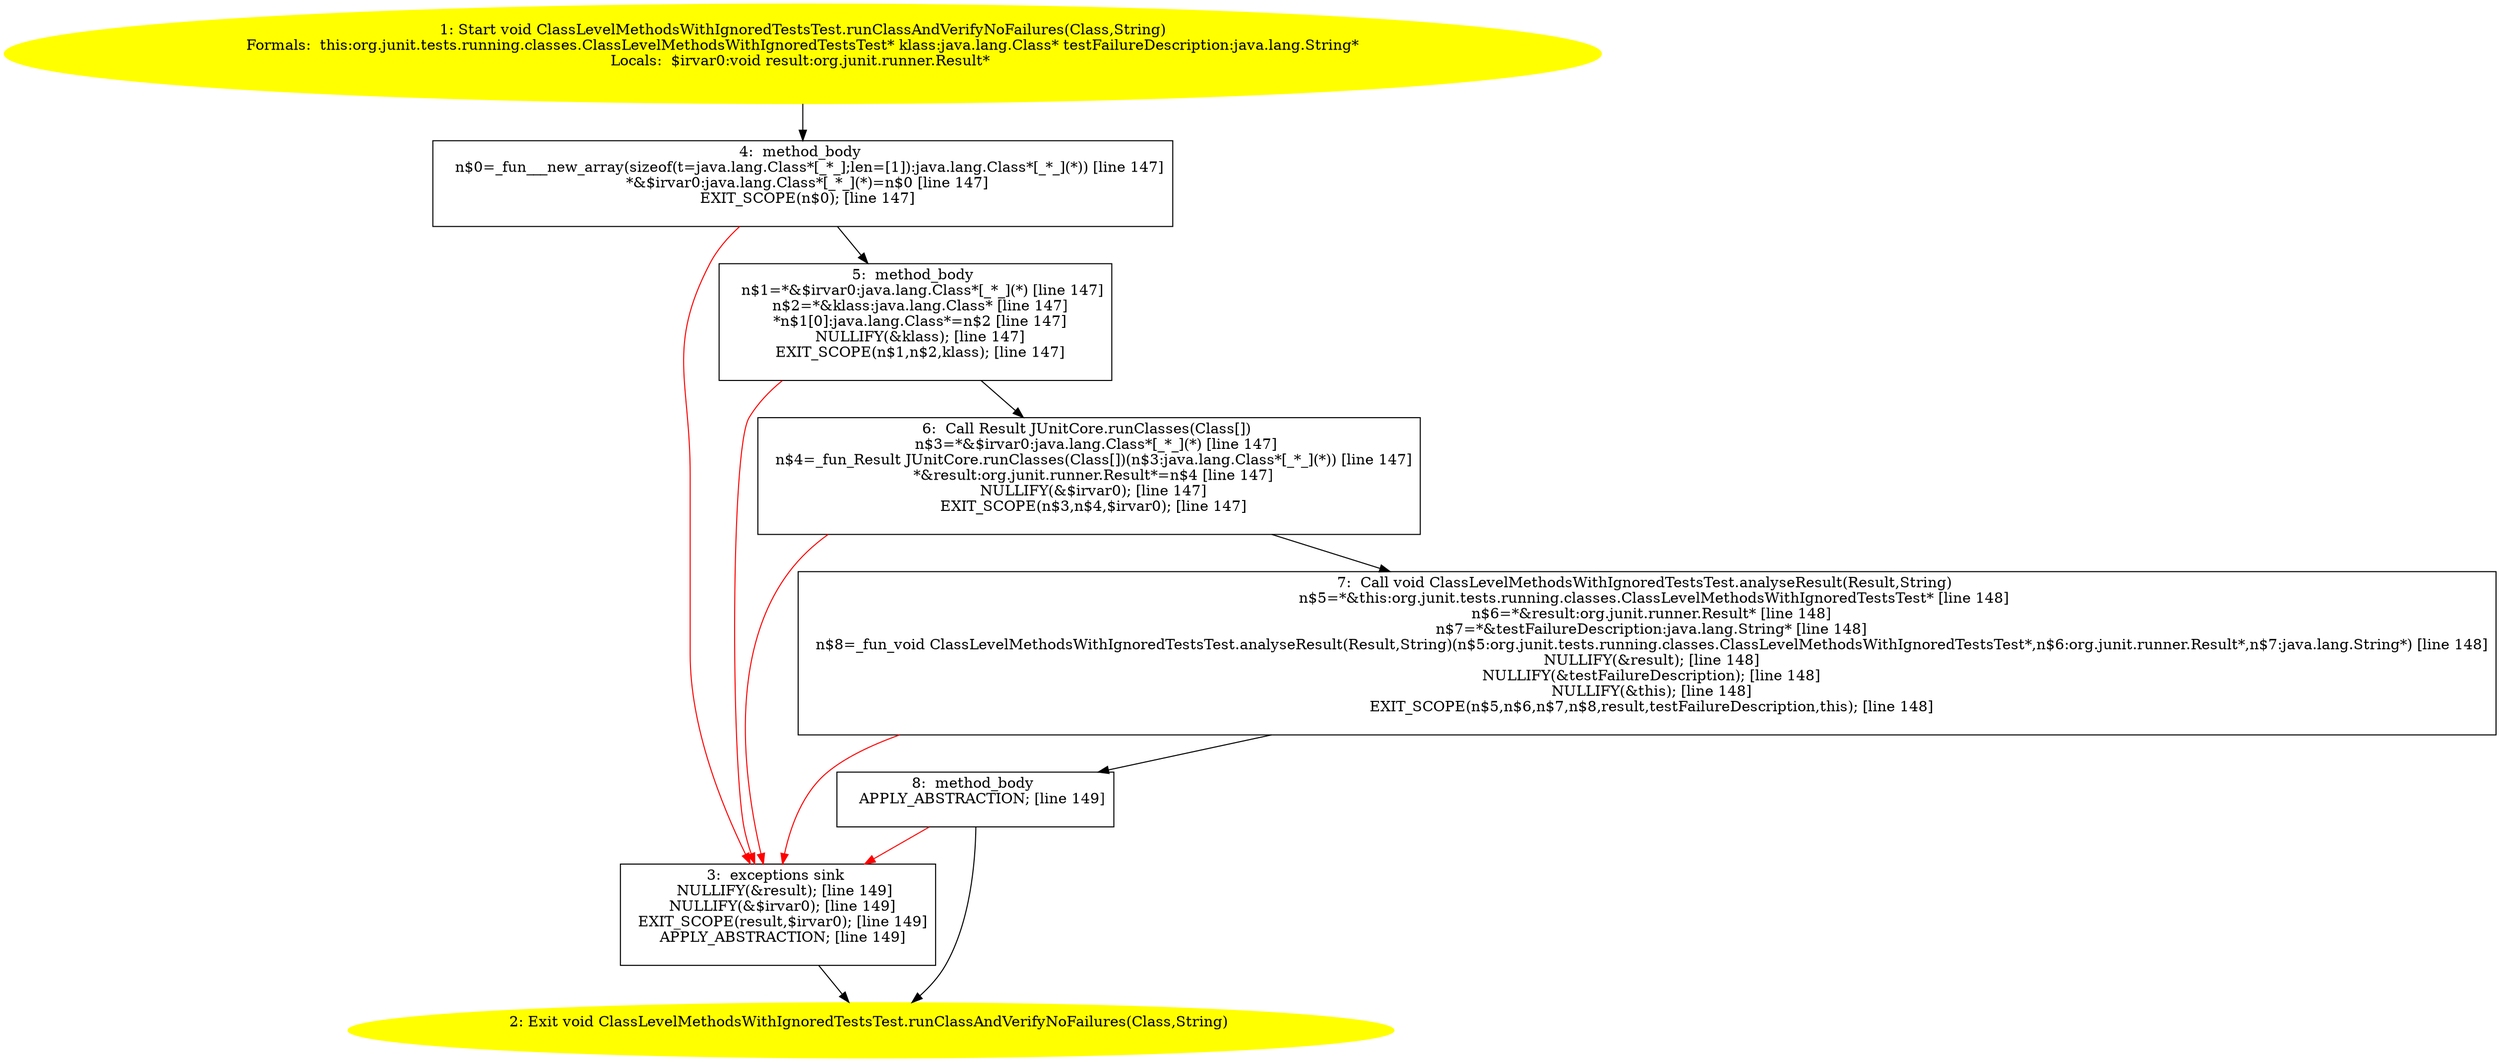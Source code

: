 /* @generated */
digraph cfg {
"org.junit.tests.running.classes.ClassLevelMethodsWithIgnoredTestsTest.runClassAndVerifyNoFailures(ja.7704a63fdd1ab6e665455b7116cd6c50_1" [label="1: Start void ClassLevelMethodsWithIgnoredTestsTest.runClassAndVerifyNoFailures(Class,String)\nFormals:  this:org.junit.tests.running.classes.ClassLevelMethodsWithIgnoredTestsTest* klass:java.lang.Class* testFailureDescription:java.lang.String*\nLocals:  $irvar0:void result:org.junit.runner.Result* \n  " color=yellow style=filled]
	

	 "org.junit.tests.running.classes.ClassLevelMethodsWithIgnoredTestsTest.runClassAndVerifyNoFailures(ja.7704a63fdd1ab6e665455b7116cd6c50_1" -> "org.junit.tests.running.classes.ClassLevelMethodsWithIgnoredTestsTest.runClassAndVerifyNoFailures(ja.7704a63fdd1ab6e665455b7116cd6c50_4" ;
"org.junit.tests.running.classes.ClassLevelMethodsWithIgnoredTestsTest.runClassAndVerifyNoFailures(ja.7704a63fdd1ab6e665455b7116cd6c50_2" [label="2: Exit void ClassLevelMethodsWithIgnoredTestsTest.runClassAndVerifyNoFailures(Class,String) \n  " color=yellow style=filled]
	

"org.junit.tests.running.classes.ClassLevelMethodsWithIgnoredTestsTest.runClassAndVerifyNoFailures(ja.7704a63fdd1ab6e665455b7116cd6c50_3" [label="3:  exceptions sink \n   NULLIFY(&result); [line 149]\n  NULLIFY(&$irvar0); [line 149]\n  EXIT_SCOPE(result,$irvar0); [line 149]\n  APPLY_ABSTRACTION; [line 149]\n " shape="box"]
	

	 "org.junit.tests.running.classes.ClassLevelMethodsWithIgnoredTestsTest.runClassAndVerifyNoFailures(ja.7704a63fdd1ab6e665455b7116cd6c50_3" -> "org.junit.tests.running.classes.ClassLevelMethodsWithIgnoredTestsTest.runClassAndVerifyNoFailures(ja.7704a63fdd1ab6e665455b7116cd6c50_2" ;
"org.junit.tests.running.classes.ClassLevelMethodsWithIgnoredTestsTest.runClassAndVerifyNoFailures(ja.7704a63fdd1ab6e665455b7116cd6c50_4" [label="4:  method_body \n   n$0=_fun___new_array(sizeof(t=java.lang.Class*[_*_];len=[1]):java.lang.Class*[_*_](*)) [line 147]\n  *&$irvar0:java.lang.Class*[_*_](*)=n$0 [line 147]\n  EXIT_SCOPE(n$0); [line 147]\n " shape="box"]
	

	 "org.junit.tests.running.classes.ClassLevelMethodsWithIgnoredTestsTest.runClassAndVerifyNoFailures(ja.7704a63fdd1ab6e665455b7116cd6c50_4" -> "org.junit.tests.running.classes.ClassLevelMethodsWithIgnoredTestsTest.runClassAndVerifyNoFailures(ja.7704a63fdd1ab6e665455b7116cd6c50_5" ;
	 "org.junit.tests.running.classes.ClassLevelMethodsWithIgnoredTestsTest.runClassAndVerifyNoFailures(ja.7704a63fdd1ab6e665455b7116cd6c50_4" -> "org.junit.tests.running.classes.ClassLevelMethodsWithIgnoredTestsTest.runClassAndVerifyNoFailures(ja.7704a63fdd1ab6e665455b7116cd6c50_3" [color="red" ];
"org.junit.tests.running.classes.ClassLevelMethodsWithIgnoredTestsTest.runClassAndVerifyNoFailures(ja.7704a63fdd1ab6e665455b7116cd6c50_5" [label="5:  method_body \n   n$1=*&$irvar0:java.lang.Class*[_*_](*) [line 147]\n  n$2=*&klass:java.lang.Class* [line 147]\n  *n$1[0]:java.lang.Class*=n$2 [line 147]\n  NULLIFY(&klass); [line 147]\n  EXIT_SCOPE(n$1,n$2,klass); [line 147]\n " shape="box"]
	

	 "org.junit.tests.running.classes.ClassLevelMethodsWithIgnoredTestsTest.runClassAndVerifyNoFailures(ja.7704a63fdd1ab6e665455b7116cd6c50_5" -> "org.junit.tests.running.classes.ClassLevelMethodsWithIgnoredTestsTest.runClassAndVerifyNoFailures(ja.7704a63fdd1ab6e665455b7116cd6c50_6" ;
	 "org.junit.tests.running.classes.ClassLevelMethodsWithIgnoredTestsTest.runClassAndVerifyNoFailures(ja.7704a63fdd1ab6e665455b7116cd6c50_5" -> "org.junit.tests.running.classes.ClassLevelMethodsWithIgnoredTestsTest.runClassAndVerifyNoFailures(ja.7704a63fdd1ab6e665455b7116cd6c50_3" [color="red" ];
"org.junit.tests.running.classes.ClassLevelMethodsWithIgnoredTestsTest.runClassAndVerifyNoFailures(ja.7704a63fdd1ab6e665455b7116cd6c50_6" [label="6:  Call Result JUnitCore.runClasses(Class[]) \n   n$3=*&$irvar0:java.lang.Class*[_*_](*) [line 147]\n  n$4=_fun_Result JUnitCore.runClasses(Class[])(n$3:java.lang.Class*[_*_](*)) [line 147]\n  *&result:org.junit.runner.Result*=n$4 [line 147]\n  NULLIFY(&$irvar0); [line 147]\n  EXIT_SCOPE(n$3,n$4,$irvar0); [line 147]\n " shape="box"]
	

	 "org.junit.tests.running.classes.ClassLevelMethodsWithIgnoredTestsTest.runClassAndVerifyNoFailures(ja.7704a63fdd1ab6e665455b7116cd6c50_6" -> "org.junit.tests.running.classes.ClassLevelMethodsWithIgnoredTestsTest.runClassAndVerifyNoFailures(ja.7704a63fdd1ab6e665455b7116cd6c50_7" ;
	 "org.junit.tests.running.classes.ClassLevelMethodsWithIgnoredTestsTest.runClassAndVerifyNoFailures(ja.7704a63fdd1ab6e665455b7116cd6c50_6" -> "org.junit.tests.running.classes.ClassLevelMethodsWithIgnoredTestsTest.runClassAndVerifyNoFailures(ja.7704a63fdd1ab6e665455b7116cd6c50_3" [color="red" ];
"org.junit.tests.running.classes.ClassLevelMethodsWithIgnoredTestsTest.runClassAndVerifyNoFailures(ja.7704a63fdd1ab6e665455b7116cd6c50_7" [label="7:  Call void ClassLevelMethodsWithIgnoredTestsTest.analyseResult(Result,String) \n   n$5=*&this:org.junit.tests.running.classes.ClassLevelMethodsWithIgnoredTestsTest* [line 148]\n  n$6=*&result:org.junit.runner.Result* [line 148]\n  n$7=*&testFailureDescription:java.lang.String* [line 148]\n  n$8=_fun_void ClassLevelMethodsWithIgnoredTestsTest.analyseResult(Result,String)(n$5:org.junit.tests.running.classes.ClassLevelMethodsWithIgnoredTestsTest*,n$6:org.junit.runner.Result*,n$7:java.lang.String*) [line 148]\n  NULLIFY(&result); [line 148]\n  NULLIFY(&testFailureDescription); [line 148]\n  NULLIFY(&this); [line 148]\n  EXIT_SCOPE(n$5,n$6,n$7,n$8,result,testFailureDescription,this); [line 148]\n " shape="box"]
	

	 "org.junit.tests.running.classes.ClassLevelMethodsWithIgnoredTestsTest.runClassAndVerifyNoFailures(ja.7704a63fdd1ab6e665455b7116cd6c50_7" -> "org.junit.tests.running.classes.ClassLevelMethodsWithIgnoredTestsTest.runClassAndVerifyNoFailures(ja.7704a63fdd1ab6e665455b7116cd6c50_8" ;
	 "org.junit.tests.running.classes.ClassLevelMethodsWithIgnoredTestsTest.runClassAndVerifyNoFailures(ja.7704a63fdd1ab6e665455b7116cd6c50_7" -> "org.junit.tests.running.classes.ClassLevelMethodsWithIgnoredTestsTest.runClassAndVerifyNoFailures(ja.7704a63fdd1ab6e665455b7116cd6c50_3" [color="red" ];
"org.junit.tests.running.classes.ClassLevelMethodsWithIgnoredTestsTest.runClassAndVerifyNoFailures(ja.7704a63fdd1ab6e665455b7116cd6c50_8" [label="8:  method_body \n   APPLY_ABSTRACTION; [line 149]\n " shape="box"]
	

	 "org.junit.tests.running.classes.ClassLevelMethodsWithIgnoredTestsTest.runClassAndVerifyNoFailures(ja.7704a63fdd1ab6e665455b7116cd6c50_8" -> "org.junit.tests.running.classes.ClassLevelMethodsWithIgnoredTestsTest.runClassAndVerifyNoFailures(ja.7704a63fdd1ab6e665455b7116cd6c50_2" ;
	 "org.junit.tests.running.classes.ClassLevelMethodsWithIgnoredTestsTest.runClassAndVerifyNoFailures(ja.7704a63fdd1ab6e665455b7116cd6c50_8" -> "org.junit.tests.running.classes.ClassLevelMethodsWithIgnoredTestsTest.runClassAndVerifyNoFailures(ja.7704a63fdd1ab6e665455b7116cd6c50_3" [color="red" ];
}
